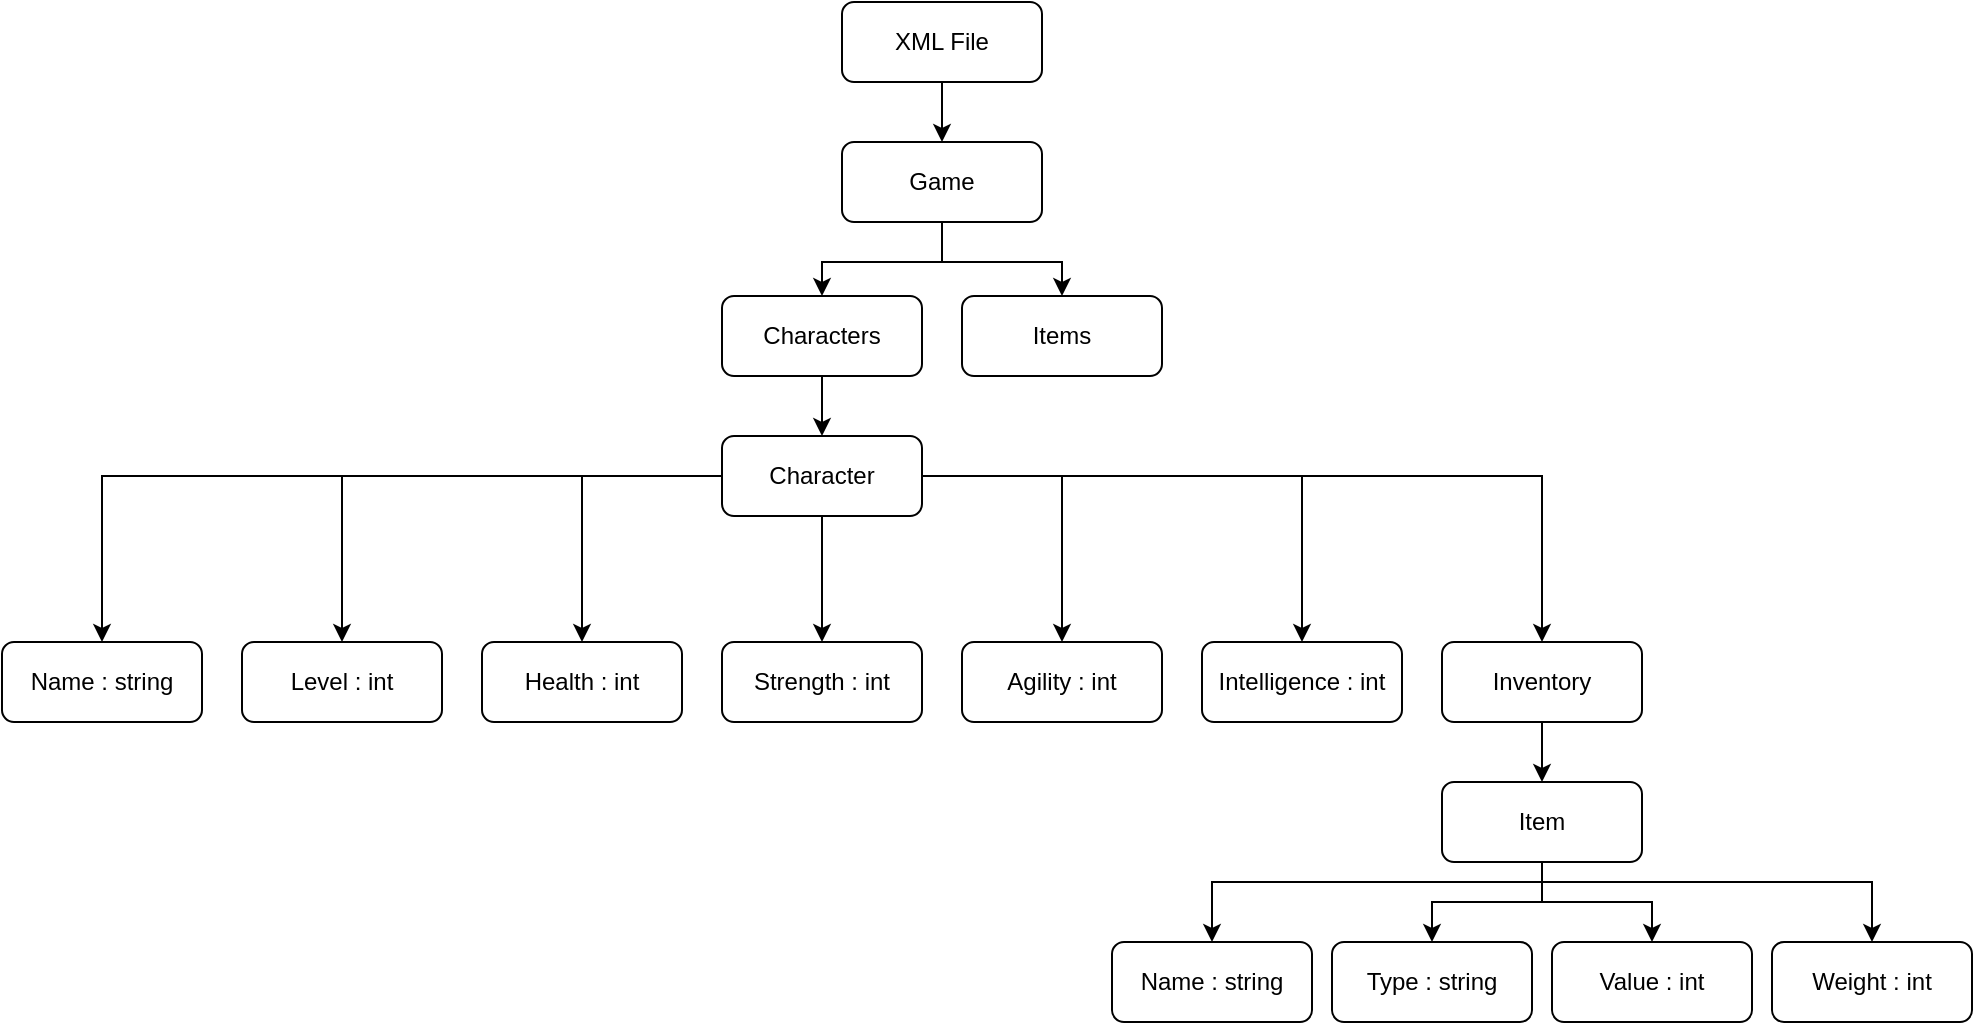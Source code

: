 <mxfile version="24.2.5" type="device">
  <diagram name="Diagram" id="RS3onObMuS2Oxl2aAj5P">
    <mxGraphModel dx="2301" dy="1566" grid="1" gridSize="10" guides="1" tooltips="1" connect="1" arrows="1" fold="1" page="1" pageScale="1" pageWidth="827" pageHeight="1169" math="0" shadow="0">
      <root>
        <mxCell id="0" />
        <mxCell id="1" parent="0" />
        <mxCell id="QRPvcjmFAJMrX-wlSvVw-24" style="edgeStyle=orthogonalEdgeStyle;rounded=0;orthogonalLoop=1;jettySize=auto;html=1;" edge="1" parent="1" source="2" target="3">
          <mxGeometry relative="1" as="geometry" />
        </mxCell>
        <mxCell id="2" value="XML File" style="rounded=1;whiteSpace=wrap;html=1;" parent="1" vertex="1">
          <mxGeometry x="330" y="20" width="100" height="40" as="geometry" />
        </mxCell>
        <mxCell id="QRPvcjmFAJMrX-wlSvVw-25" style="edgeStyle=orthogonalEdgeStyle;rounded=0;orthogonalLoop=1;jettySize=auto;html=1;" edge="1" parent="1" source="3" target="4">
          <mxGeometry relative="1" as="geometry" />
        </mxCell>
        <mxCell id="QRPvcjmFAJMrX-wlSvVw-26" style="edgeStyle=orthogonalEdgeStyle;rounded=0;orthogonalLoop=1;jettySize=auto;html=1;" edge="1" parent="1" source="3" target="18">
          <mxGeometry relative="1" as="geometry" />
        </mxCell>
        <mxCell id="3" value="Game" style="rounded=1;whiteSpace=wrap;html=1;" parent="1" vertex="1">
          <mxGeometry x="330" y="90" width="100" height="40" as="geometry" />
        </mxCell>
        <mxCell id="QRPvcjmFAJMrX-wlSvVw-27" style="edgeStyle=orthogonalEdgeStyle;rounded=0;orthogonalLoop=1;jettySize=auto;html=1;entryX=0.5;entryY=0;entryDx=0;entryDy=0;" edge="1" parent="1" source="4" target="5">
          <mxGeometry relative="1" as="geometry" />
        </mxCell>
        <mxCell id="4" value="Characters" style="rounded=1;whiteSpace=wrap;html=1;" parent="1" vertex="1">
          <mxGeometry x="270" y="167" width="100" height="40" as="geometry" />
        </mxCell>
        <mxCell id="QRPvcjmFAJMrX-wlSvVw-28" style="edgeStyle=orthogonalEdgeStyle;rounded=0;orthogonalLoop=1;jettySize=auto;html=1;" edge="1" parent="1" source="5" target="9">
          <mxGeometry relative="1" as="geometry" />
        </mxCell>
        <mxCell id="QRPvcjmFAJMrX-wlSvVw-29" style="edgeStyle=orthogonalEdgeStyle;rounded=0;orthogonalLoop=1;jettySize=auto;html=1;" edge="1" parent="1" source="5" target="8">
          <mxGeometry relative="1" as="geometry" />
        </mxCell>
        <mxCell id="QRPvcjmFAJMrX-wlSvVw-30" style="edgeStyle=orthogonalEdgeStyle;rounded=0;orthogonalLoop=1;jettySize=auto;html=1;" edge="1" parent="1" source="5" target="7">
          <mxGeometry relative="1" as="geometry" />
        </mxCell>
        <mxCell id="QRPvcjmFAJMrX-wlSvVw-31" style="edgeStyle=orthogonalEdgeStyle;rounded=0;orthogonalLoop=1;jettySize=auto;html=1;" edge="1" parent="1" source="5" target="6">
          <mxGeometry relative="1" as="geometry" />
        </mxCell>
        <mxCell id="QRPvcjmFAJMrX-wlSvVw-32" style="edgeStyle=orthogonalEdgeStyle;rounded=0;orthogonalLoop=1;jettySize=auto;html=1;" edge="1" parent="1" source="5" target="10">
          <mxGeometry relative="1" as="geometry" />
        </mxCell>
        <mxCell id="QRPvcjmFAJMrX-wlSvVw-33" style="edgeStyle=orthogonalEdgeStyle;rounded=0;orthogonalLoop=1;jettySize=auto;html=1;" edge="1" parent="1" source="5" target="11">
          <mxGeometry relative="1" as="geometry" />
        </mxCell>
        <mxCell id="QRPvcjmFAJMrX-wlSvVw-34" style="edgeStyle=orthogonalEdgeStyle;rounded=0;orthogonalLoop=1;jettySize=auto;html=1;entryX=0.5;entryY=0;entryDx=0;entryDy=0;" edge="1" parent="1" source="5" target="12">
          <mxGeometry relative="1" as="geometry" />
        </mxCell>
        <mxCell id="5" value="Character" style="rounded=1;whiteSpace=wrap;html=1;" parent="1" vertex="1">
          <mxGeometry x="270" y="237" width="100" height="40" as="geometry" />
        </mxCell>
        <mxCell id="6" value="Name : string" style="rounded=1;whiteSpace=wrap;html=1;" parent="1" vertex="1">
          <mxGeometry x="-90" y="340" width="100" height="40" as="geometry" />
        </mxCell>
        <mxCell id="7" value="Level : int" style="rounded=1;whiteSpace=wrap;html=1;" parent="1" vertex="1">
          <mxGeometry x="30" y="340" width="100" height="40" as="geometry" />
        </mxCell>
        <mxCell id="8" value="Health : int" style="rounded=1;whiteSpace=wrap;html=1;" parent="1" vertex="1">
          <mxGeometry x="150" y="340" width="100" height="40" as="geometry" />
        </mxCell>
        <mxCell id="9" value="Strength : int" style="rounded=1;whiteSpace=wrap;html=1;" parent="1" vertex="1">
          <mxGeometry x="270" y="340" width="100" height="40" as="geometry" />
        </mxCell>
        <mxCell id="10" value="Agility : int" style="rounded=1;whiteSpace=wrap;html=1;" parent="1" vertex="1">
          <mxGeometry x="390" y="340" width="100" height="40" as="geometry" />
        </mxCell>
        <mxCell id="11" value="Intelligence : int" style="rounded=1;whiteSpace=wrap;html=1;" parent="1" vertex="1">
          <mxGeometry x="510" y="340" width="100" height="40" as="geometry" />
        </mxCell>
        <mxCell id="QRPvcjmFAJMrX-wlSvVw-35" style="edgeStyle=orthogonalEdgeStyle;rounded=0;orthogonalLoop=1;jettySize=auto;html=1;entryX=0.5;entryY=0;entryDx=0;entryDy=0;" edge="1" parent="1" source="12" target="13">
          <mxGeometry relative="1" as="geometry" />
        </mxCell>
        <mxCell id="12" value="Inventory" style="rounded=1;whiteSpace=wrap;html=1;" parent="1" vertex="1">
          <mxGeometry x="630" y="340" width="100" height="40" as="geometry" />
        </mxCell>
        <mxCell id="QRPvcjmFAJMrX-wlSvVw-36" style="edgeStyle=orthogonalEdgeStyle;rounded=0;orthogonalLoop=1;jettySize=auto;html=1;" edge="1" parent="1" source="13" target="15">
          <mxGeometry relative="1" as="geometry" />
        </mxCell>
        <mxCell id="QRPvcjmFAJMrX-wlSvVw-37" style="edgeStyle=orthogonalEdgeStyle;rounded=0;orthogonalLoop=1;jettySize=auto;html=1;entryX=0.5;entryY=0;entryDx=0;entryDy=0;" edge="1" parent="1" source="13" target="16">
          <mxGeometry relative="1" as="geometry" />
        </mxCell>
        <mxCell id="QRPvcjmFAJMrX-wlSvVw-38" style="edgeStyle=orthogonalEdgeStyle;rounded=0;orthogonalLoop=1;jettySize=auto;html=1;" edge="1" parent="1" source="13" target="17">
          <mxGeometry relative="1" as="geometry">
            <Array as="points">
              <mxPoint x="680" y="460" />
              <mxPoint x="845" y="460" />
            </Array>
          </mxGeometry>
        </mxCell>
        <mxCell id="QRPvcjmFAJMrX-wlSvVw-39" style="edgeStyle=orthogonalEdgeStyle;rounded=0;orthogonalLoop=1;jettySize=auto;html=1;" edge="1" parent="1" source="13" target="14">
          <mxGeometry relative="1" as="geometry">
            <Array as="points">
              <mxPoint x="680" y="460" />
              <mxPoint x="515" y="460" />
            </Array>
          </mxGeometry>
        </mxCell>
        <mxCell id="13" value="Item" style="rounded=1;whiteSpace=wrap;html=1;" parent="1" vertex="1">
          <mxGeometry x="630" y="410" width="100" height="40" as="geometry" />
        </mxCell>
        <mxCell id="14" value="Name : string" style="rounded=1;whiteSpace=wrap;html=1;" parent="1" vertex="1">
          <mxGeometry x="465" y="490" width="100" height="40" as="geometry" />
        </mxCell>
        <mxCell id="15" value="Type : string" style="rounded=1;whiteSpace=wrap;html=1;" parent="1" vertex="1">
          <mxGeometry x="575" y="490" width="100" height="40" as="geometry" />
        </mxCell>
        <mxCell id="16" value="Value : int" style="rounded=1;whiteSpace=wrap;html=1;" parent="1" vertex="1">
          <mxGeometry x="685" y="490" width="100" height="40" as="geometry" />
        </mxCell>
        <mxCell id="17" value="Weight : int" style="rounded=1;whiteSpace=wrap;html=1;" parent="1" vertex="1">
          <mxGeometry x="795" y="490" width="100" height="40" as="geometry" />
        </mxCell>
        <mxCell id="18" value="Items" style="rounded=1;whiteSpace=wrap;html=1;" parent="1" vertex="1">
          <mxGeometry x="390" y="167" width="100" height="40" as="geometry" />
        </mxCell>
      </root>
    </mxGraphModel>
  </diagram>
</mxfile>
